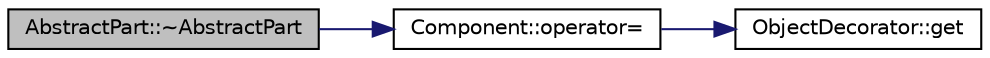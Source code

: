 digraph "AbstractPart::~AbstractPart"
{
  edge [fontname="Helvetica",fontsize="10",labelfontname="Helvetica",labelfontsize="10"];
  node [fontname="Helvetica",fontsize="10",shape=record];
  rankdir="LR";
  Node2 [label="AbstractPart::~AbstractPart",height=0.2,width=0.4,color="black", fillcolor="grey75", style="filled", fontcolor="black"];
  Node2 -> Node3 [color="midnightblue",fontsize="10",style="solid",fontname="Helvetica"];
  Node3 [label="Component::operator=",height=0.2,width=0.4,color="black", fillcolor="white", style="filled",URL="$classComponent.html#a77773539ba9f9eb322b7ba88c61dcaf6",tooltip="Default assignment operator. "];
  Node3 -> Node4 [color="midnightblue",fontsize="10",style="solid",fontname="Helvetica"];
  Node4 [label="ObjectDecorator::get",height=0.2,width=0.4,color="black", fillcolor="white", style="filled",URL="$classObjectDecorator.html#aff1b42075a10ee6b0cca6abaa3423bcd",tooltip="Get the internally hold pointer. Const version. "];
}
